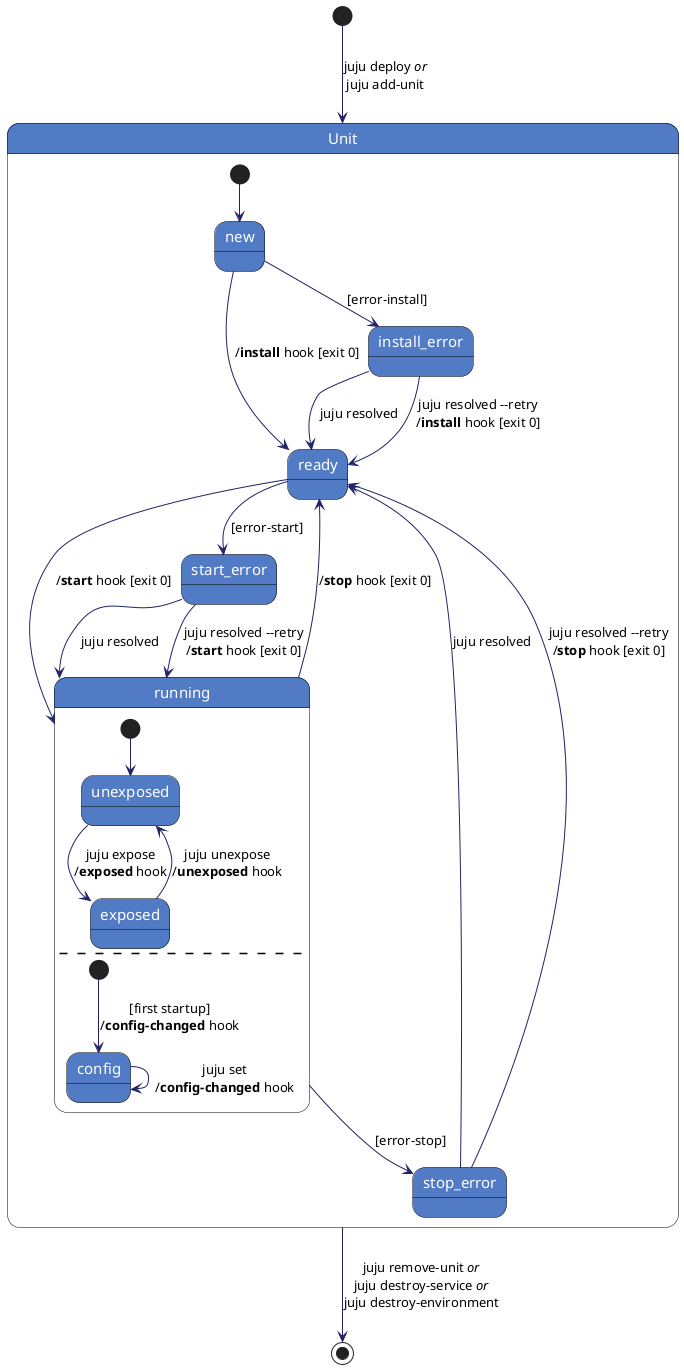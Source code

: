 @startuml

skinparam state {
    FontColor          white
    AttributeFontColor white
    FontSize           17
    AttributeFontSize  15
    AttributeFontname  Droid Sans Mono
    BackgroundColor    #527BC6
    BorderColor        black
    ArrowColor         #222266
}

[*] --> Unit : juju deploy <i>or</i>\njuju add-unit
state Unit {
    [*] --> new
    new --> ready : /<b>install</b> hook [exit 0]
    new --> install_error : [error-install]
    ready --> running : /<b>start</b> hook [exit 0]
    ready --> start_error : [error-start]
    state running {
        [*] --> unexposed
        unexposed --> exposed : juju expose\n/<b>exposed</b> hook
        exposed --> unexposed : juju unexpose\n/<b>unexposed</b> hook

        --

        [*] --> config : [first startup]\n/<b>config-changed</b> hook
        config --> config : juju set\n/<b>config-changed</b> hook
    }
    running --> ready : /<b>stop</b> hook [exit 0]
    running --> stop_error : [error-stop]

    install_error --> ready : juju resolved
    install_error --> ready : juju resolved --retry\n/<b>install</b> hook [exit 0]

    start_error --> running : juju resolved
    start_error --> running : juju resolved --retry\n/<b>start</b> hook [exit 0]

    stop_error --> ready : juju resolved
    stop_error --> ready : juju resolved --retry\n/<b>stop</b> hook [exit 0]
}

Unit --> [*] : juju remove-unit <i>or</i>\njuju destroy-service <i>or</i>\njuju destroy-environment

@enduml